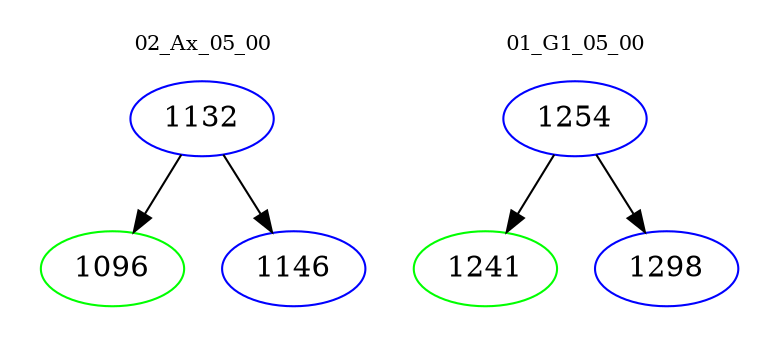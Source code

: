 digraph{
subgraph cluster_0 {
color = white
label = "02_Ax_05_00";
fontsize=10;
T0_1132 [label="1132", color="blue"]
T0_1132 -> T0_1096 [color="black"]
T0_1096 [label="1096", color="green"]
T0_1132 -> T0_1146 [color="black"]
T0_1146 [label="1146", color="blue"]
}
subgraph cluster_1 {
color = white
label = "01_G1_05_00";
fontsize=10;
T1_1254 [label="1254", color="blue"]
T1_1254 -> T1_1241 [color="black"]
T1_1241 [label="1241", color="green"]
T1_1254 -> T1_1298 [color="black"]
T1_1298 [label="1298", color="blue"]
}
}
